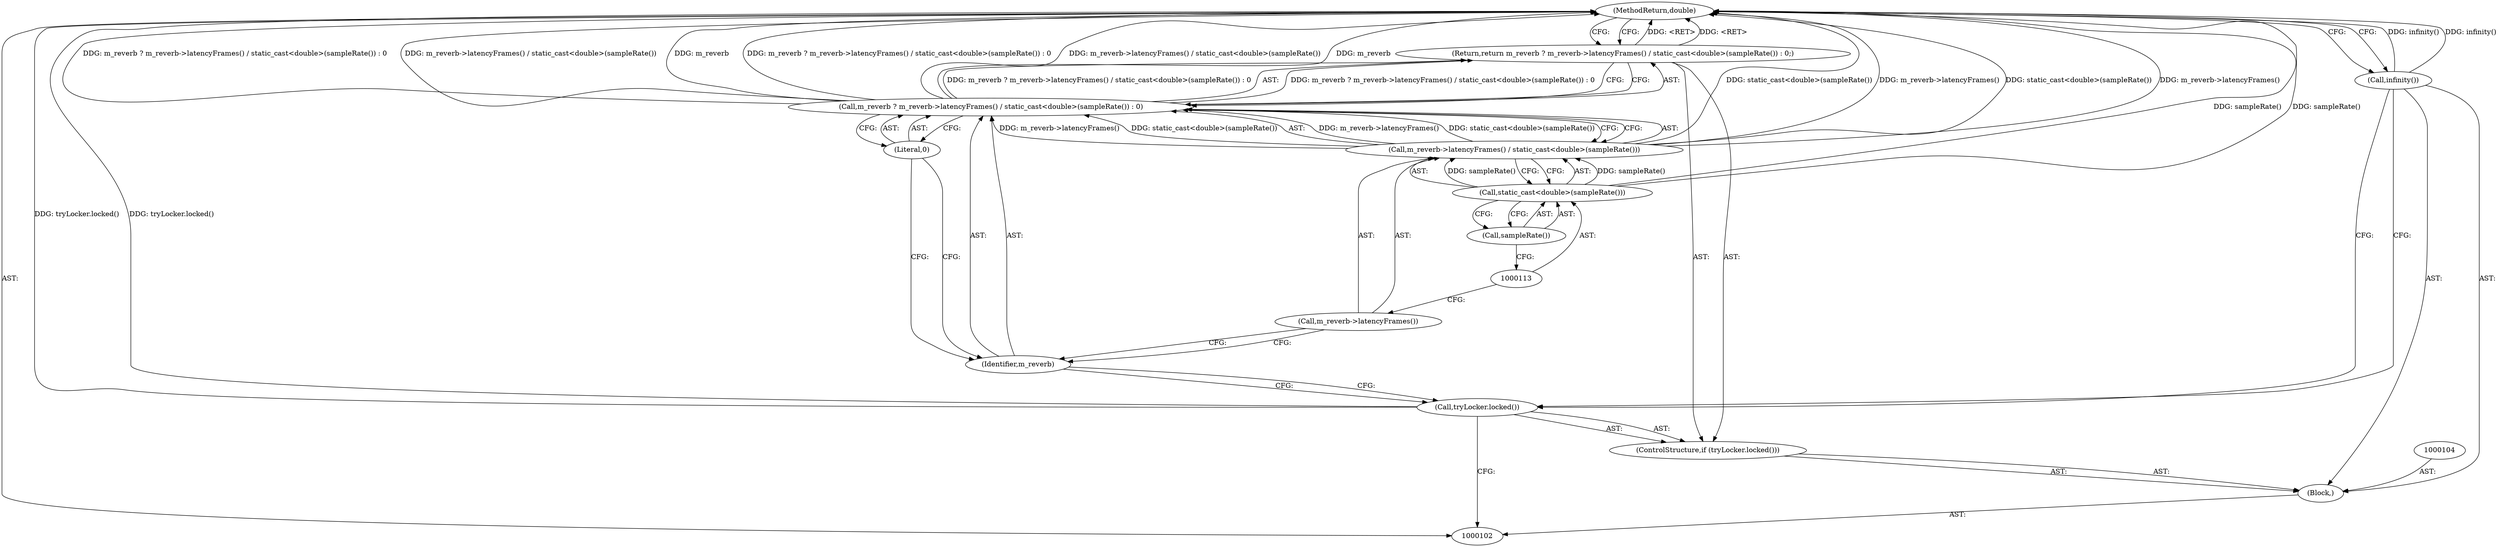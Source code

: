 digraph "0_Chrome_94bb8861ec61b4ebcce8a4489be2cf7e2a055d90" {
"1000117" [label="(MethodReturn,double)"];
"1000103" [label="(Block,)"];
"1000105" [label="(ControlStructure,if (tryLocker.locked()))"];
"1000106" [label="(Call,tryLocker.locked())"];
"1000108" [label="(Call,m_reverb ? m_reverb->latencyFrames() / static_cast<double>(sampleRate()) : 0)"];
"1000109" [label="(Identifier,m_reverb)"];
"1000110" [label="(Call,m_reverb->latencyFrames() / static_cast<double>(sampleRate()))"];
"1000111" [label="(Call,m_reverb->latencyFrames())"];
"1000112" [label="(Call,static_cast<double>(sampleRate()))"];
"1000114" [label="(Call,sampleRate())"];
"1000107" [label="(Return,return m_reverb ? m_reverb->latencyFrames() / static_cast<double>(sampleRate()) : 0;)"];
"1000115" [label="(Literal,0)"];
"1000116" [label="(Call,infinity())"];
"1000117" -> "1000102"  [label="AST: "];
"1000117" -> "1000107"  [label="CFG: "];
"1000117" -> "1000116"  [label="CFG: "];
"1000108" -> "1000117"  [label="DDG: m_reverb ? m_reverb->latencyFrames() / static_cast<double>(sampleRate()) : 0"];
"1000108" -> "1000117"  [label="DDG: m_reverb->latencyFrames() / static_cast<double>(sampleRate())"];
"1000108" -> "1000117"  [label="DDG: m_reverb"];
"1000112" -> "1000117"  [label="DDG: sampleRate()"];
"1000110" -> "1000117"  [label="DDG: static_cast<double>(sampleRate())"];
"1000110" -> "1000117"  [label="DDG: m_reverb->latencyFrames()"];
"1000116" -> "1000117"  [label="DDG: infinity()"];
"1000106" -> "1000117"  [label="DDG: tryLocker.locked()"];
"1000107" -> "1000117"  [label="DDG: <RET>"];
"1000103" -> "1000102"  [label="AST: "];
"1000104" -> "1000103"  [label="AST: "];
"1000105" -> "1000103"  [label="AST: "];
"1000116" -> "1000103"  [label="AST: "];
"1000105" -> "1000103"  [label="AST: "];
"1000106" -> "1000105"  [label="AST: "];
"1000107" -> "1000105"  [label="AST: "];
"1000106" -> "1000105"  [label="AST: "];
"1000106" -> "1000102"  [label="CFG: "];
"1000109" -> "1000106"  [label="CFG: "];
"1000116" -> "1000106"  [label="CFG: "];
"1000106" -> "1000117"  [label="DDG: tryLocker.locked()"];
"1000108" -> "1000107"  [label="AST: "];
"1000108" -> "1000110"  [label="CFG: "];
"1000108" -> "1000115"  [label="CFG: "];
"1000109" -> "1000108"  [label="AST: "];
"1000110" -> "1000108"  [label="AST: "];
"1000115" -> "1000108"  [label="AST: "];
"1000107" -> "1000108"  [label="CFG: "];
"1000108" -> "1000117"  [label="DDG: m_reverb ? m_reverb->latencyFrames() / static_cast<double>(sampleRate()) : 0"];
"1000108" -> "1000117"  [label="DDG: m_reverb->latencyFrames() / static_cast<double>(sampleRate())"];
"1000108" -> "1000117"  [label="DDG: m_reverb"];
"1000108" -> "1000107"  [label="DDG: m_reverb ? m_reverb->latencyFrames() / static_cast<double>(sampleRate()) : 0"];
"1000110" -> "1000108"  [label="DDG: m_reverb->latencyFrames()"];
"1000110" -> "1000108"  [label="DDG: static_cast<double>(sampleRate())"];
"1000109" -> "1000108"  [label="AST: "];
"1000109" -> "1000106"  [label="CFG: "];
"1000111" -> "1000109"  [label="CFG: "];
"1000115" -> "1000109"  [label="CFG: "];
"1000110" -> "1000108"  [label="AST: "];
"1000110" -> "1000112"  [label="CFG: "];
"1000111" -> "1000110"  [label="AST: "];
"1000112" -> "1000110"  [label="AST: "];
"1000108" -> "1000110"  [label="CFG: "];
"1000110" -> "1000117"  [label="DDG: static_cast<double>(sampleRate())"];
"1000110" -> "1000117"  [label="DDG: m_reverb->latencyFrames()"];
"1000110" -> "1000108"  [label="DDG: m_reverb->latencyFrames()"];
"1000110" -> "1000108"  [label="DDG: static_cast<double>(sampleRate())"];
"1000112" -> "1000110"  [label="DDG: sampleRate()"];
"1000111" -> "1000110"  [label="AST: "];
"1000111" -> "1000109"  [label="CFG: "];
"1000113" -> "1000111"  [label="CFG: "];
"1000112" -> "1000110"  [label="AST: "];
"1000112" -> "1000114"  [label="CFG: "];
"1000113" -> "1000112"  [label="AST: "];
"1000114" -> "1000112"  [label="AST: "];
"1000110" -> "1000112"  [label="CFG: "];
"1000112" -> "1000117"  [label="DDG: sampleRate()"];
"1000112" -> "1000110"  [label="DDG: sampleRate()"];
"1000114" -> "1000112"  [label="AST: "];
"1000114" -> "1000113"  [label="CFG: "];
"1000112" -> "1000114"  [label="CFG: "];
"1000107" -> "1000105"  [label="AST: "];
"1000107" -> "1000108"  [label="CFG: "];
"1000108" -> "1000107"  [label="AST: "];
"1000117" -> "1000107"  [label="CFG: "];
"1000107" -> "1000117"  [label="DDG: <RET>"];
"1000108" -> "1000107"  [label="DDG: m_reverb ? m_reverb->latencyFrames() / static_cast<double>(sampleRate()) : 0"];
"1000115" -> "1000108"  [label="AST: "];
"1000115" -> "1000109"  [label="CFG: "];
"1000108" -> "1000115"  [label="CFG: "];
"1000116" -> "1000103"  [label="AST: "];
"1000116" -> "1000106"  [label="CFG: "];
"1000117" -> "1000116"  [label="CFG: "];
"1000116" -> "1000117"  [label="DDG: infinity()"];
}
